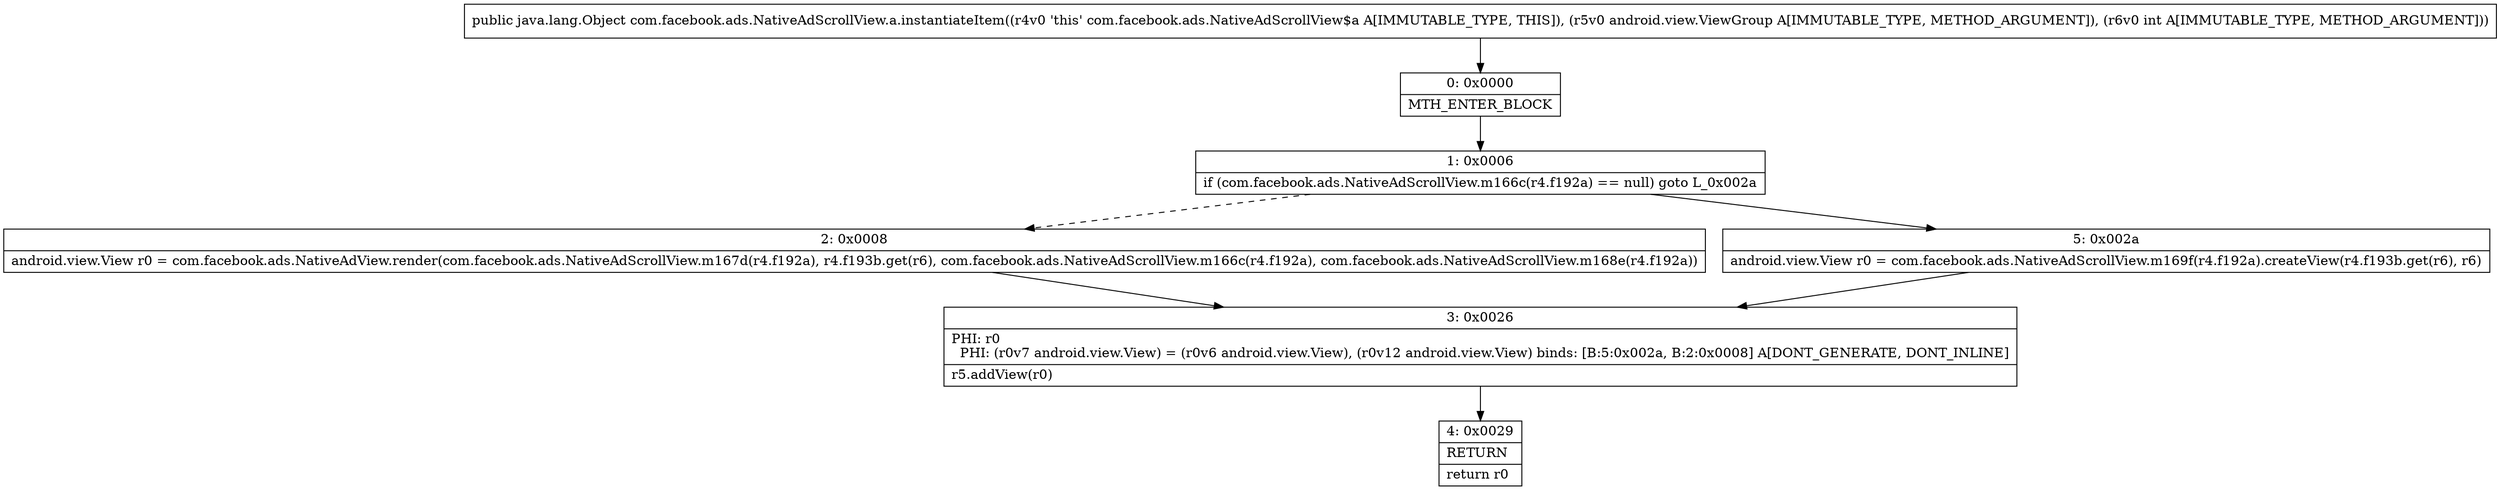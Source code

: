 digraph "CFG forcom.facebook.ads.NativeAdScrollView.a.instantiateItem(Landroid\/view\/ViewGroup;I)Ljava\/lang\/Object;" {
Node_0 [shape=record,label="{0\:\ 0x0000|MTH_ENTER_BLOCK\l}"];
Node_1 [shape=record,label="{1\:\ 0x0006|if (com.facebook.ads.NativeAdScrollView.m166c(r4.f192a) == null) goto L_0x002a\l}"];
Node_2 [shape=record,label="{2\:\ 0x0008|android.view.View r0 = com.facebook.ads.NativeAdView.render(com.facebook.ads.NativeAdScrollView.m167d(r4.f192a), r4.f193b.get(r6), com.facebook.ads.NativeAdScrollView.m166c(r4.f192a), com.facebook.ads.NativeAdScrollView.m168e(r4.f192a))\l}"];
Node_3 [shape=record,label="{3\:\ 0x0026|PHI: r0 \l  PHI: (r0v7 android.view.View) = (r0v6 android.view.View), (r0v12 android.view.View) binds: [B:5:0x002a, B:2:0x0008] A[DONT_GENERATE, DONT_INLINE]\l|r5.addView(r0)\l}"];
Node_4 [shape=record,label="{4\:\ 0x0029|RETURN\l|return r0\l}"];
Node_5 [shape=record,label="{5\:\ 0x002a|android.view.View r0 = com.facebook.ads.NativeAdScrollView.m169f(r4.f192a).createView(r4.f193b.get(r6), r6)\l}"];
MethodNode[shape=record,label="{public java.lang.Object com.facebook.ads.NativeAdScrollView.a.instantiateItem((r4v0 'this' com.facebook.ads.NativeAdScrollView$a A[IMMUTABLE_TYPE, THIS]), (r5v0 android.view.ViewGroup A[IMMUTABLE_TYPE, METHOD_ARGUMENT]), (r6v0 int A[IMMUTABLE_TYPE, METHOD_ARGUMENT])) }"];
MethodNode -> Node_0;
Node_0 -> Node_1;
Node_1 -> Node_2[style=dashed];
Node_1 -> Node_5;
Node_2 -> Node_3;
Node_3 -> Node_4;
Node_5 -> Node_3;
}

